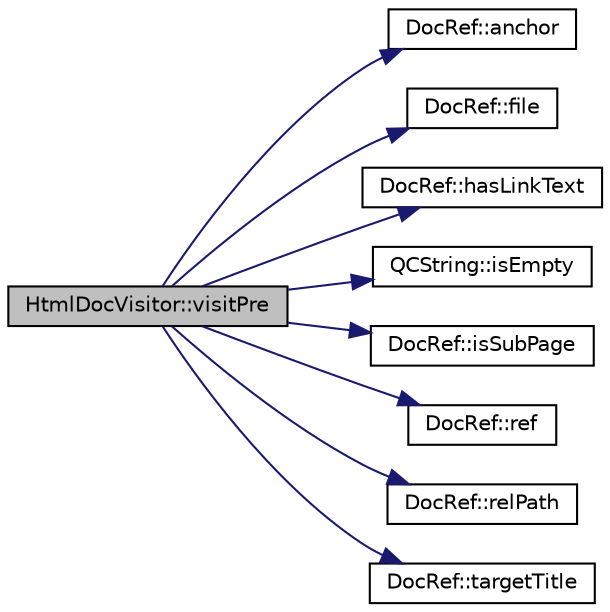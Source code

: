 digraph "HtmlDocVisitor::visitPre"
{
 // LATEX_PDF_SIZE
  edge [fontname="Helvetica",fontsize="10",labelfontname="Helvetica",labelfontsize="10"];
  node [fontname="Helvetica",fontsize="10",shape=record];
  rankdir="LR";
  Node1 [label="HtmlDocVisitor::visitPre",height=0.2,width=0.4,color="black", fillcolor="grey75", style="filled", fontcolor="black",tooltip=" "];
  Node1 -> Node2 [color="midnightblue",fontsize="10",style="solid"];
  Node2 [label="DocRef::anchor",height=0.2,width=0.4,color="black", fillcolor="white", style="filled",URL="$classDocRef.html#a020050a7e2b6bd6438db4835b5d7130a",tooltip=" "];
  Node1 -> Node3 [color="midnightblue",fontsize="10",style="solid"];
  Node3 [label="DocRef::file",height=0.2,width=0.4,color="black", fillcolor="white", style="filled",URL="$classDocRef.html#a83619a74c9fc8be97545a13521d5a126",tooltip=" "];
  Node1 -> Node4 [color="midnightblue",fontsize="10",style="solid"];
  Node4 [label="DocRef::hasLinkText",height=0.2,width=0.4,color="black", fillcolor="white", style="filled",URL="$classDocRef.html#af54b6d5c031b011dd3877d68bce47455",tooltip=" "];
  Node1 -> Node5 [color="midnightblue",fontsize="10",style="solid"];
  Node5 [label="QCString::isEmpty",height=0.2,width=0.4,color="black", fillcolor="white", style="filled",URL="$classQCString.html#a621c4090d69ad7d05ef8e5234376c3d8",tooltip=" "];
  Node1 -> Node6 [color="midnightblue",fontsize="10",style="solid"];
  Node6 [label="DocRef::isSubPage",height=0.2,width=0.4,color="black", fillcolor="white", style="filled",URL="$classDocRef.html#a722c091f3305523016b5608a5bb9ccdf",tooltip=" "];
  Node1 -> Node7 [color="midnightblue",fontsize="10",style="solid"];
  Node7 [label="DocRef::ref",height=0.2,width=0.4,color="black", fillcolor="white", style="filled",URL="$classDocRef.html#ab1f49243161d41850208e8fde53bd9a5",tooltip=" "];
  Node1 -> Node8 [color="midnightblue",fontsize="10",style="solid"];
  Node8 [label="DocRef::relPath",height=0.2,width=0.4,color="black", fillcolor="white", style="filled",URL="$classDocRef.html#a5b1f2ab3fbf5536e661aab0c5b01775a",tooltip=" "];
  Node1 -> Node9 [color="midnightblue",fontsize="10",style="solid"];
  Node9 [label="DocRef::targetTitle",height=0.2,width=0.4,color="black", fillcolor="white", style="filled",URL="$classDocRef.html#a5c24ebdffb560b02af49504d3d5b8eb1",tooltip=" "];
}
